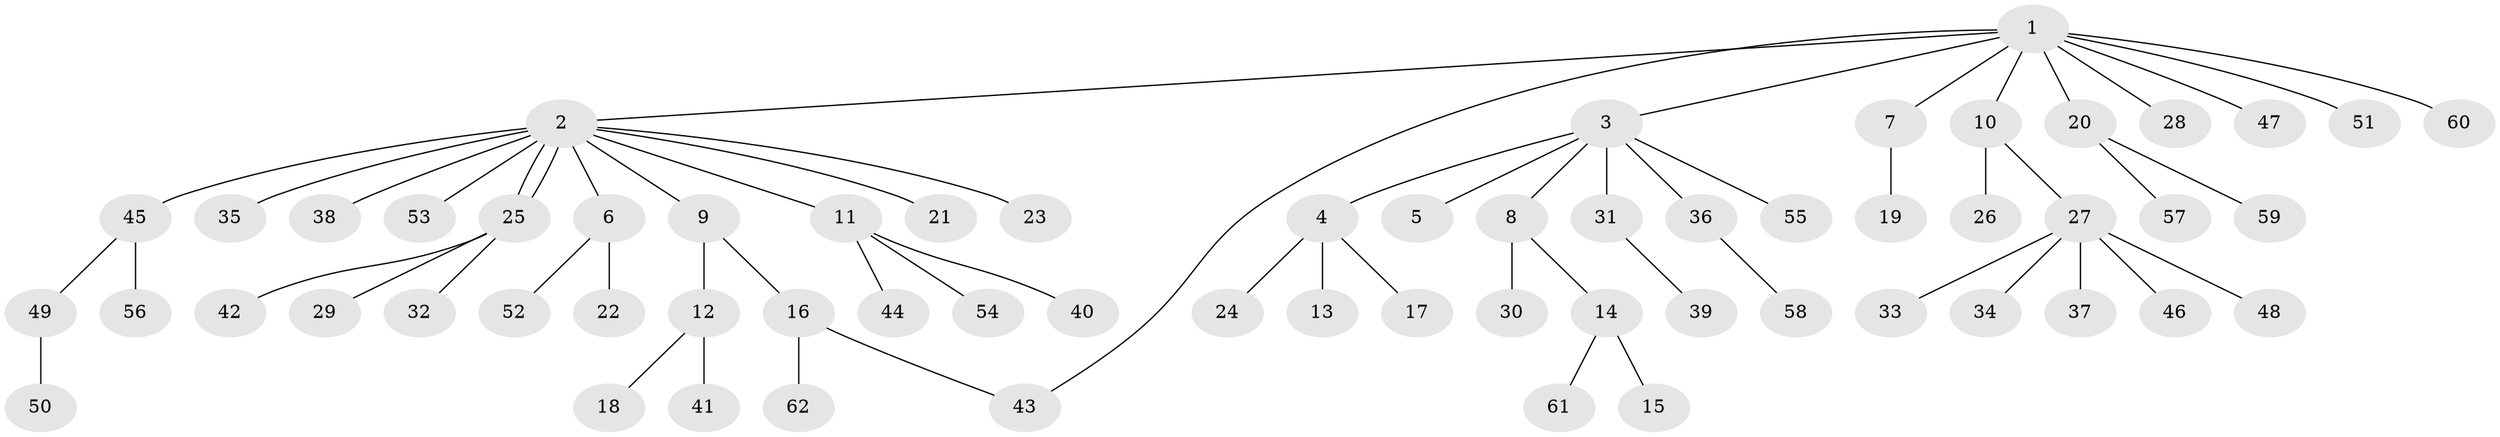 // Generated by graph-tools (version 1.1) at 2025/35/03/09/25 02:35:18]
// undirected, 62 vertices, 63 edges
graph export_dot {
graph [start="1"]
  node [color=gray90,style=filled];
  1;
  2;
  3;
  4;
  5;
  6;
  7;
  8;
  9;
  10;
  11;
  12;
  13;
  14;
  15;
  16;
  17;
  18;
  19;
  20;
  21;
  22;
  23;
  24;
  25;
  26;
  27;
  28;
  29;
  30;
  31;
  32;
  33;
  34;
  35;
  36;
  37;
  38;
  39;
  40;
  41;
  42;
  43;
  44;
  45;
  46;
  47;
  48;
  49;
  50;
  51;
  52;
  53;
  54;
  55;
  56;
  57;
  58;
  59;
  60;
  61;
  62;
  1 -- 2;
  1 -- 3;
  1 -- 7;
  1 -- 10;
  1 -- 20;
  1 -- 28;
  1 -- 43;
  1 -- 47;
  1 -- 51;
  1 -- 60;
  2 -- 6;
  2 -- 9;
  2 -- 11;
  2 -- 21;
  2 -- 23;
  2 -- 25;
  2 -- 25;
  2 -- 35;
  2 -- 38;
  2 -- 45;
  2 -- 53;
  3 -- 4;
  3 -- 5;
  3 -- 8;
  3 -- 31;
  3 -- 36;
  3 -- 55;
  4 -- 13;
  4 -- 17;
  4 -- 24;
  6 -- 22;
  6 -- 52;
  7 -- 19;
  8 -- 14;
  8 -- 30;
  9 -- 12;
  9 -- 16;
  10 -- 26;
  10 -- 27;
  11 -- 40;
  11 -- 44;
  11 -- 54;
  12 -- 18;
  12 -- 41;
  14 -- 15;
  14 -- 61;
  16 -- 43;
  16 -- 62;
  20 -- 57;
  20 -- 59;
  25 -- 29;
  25 -- 32;
  25 -- 42;
  27 -- 33;
  27 -- 34;
  27 -- 37;
  27 -- 46;
  27 -- 48;
  31 -- 39;
  36 -- 58;
  45 -- 49;
  45 -- 56;
  49 -- 50;
}

